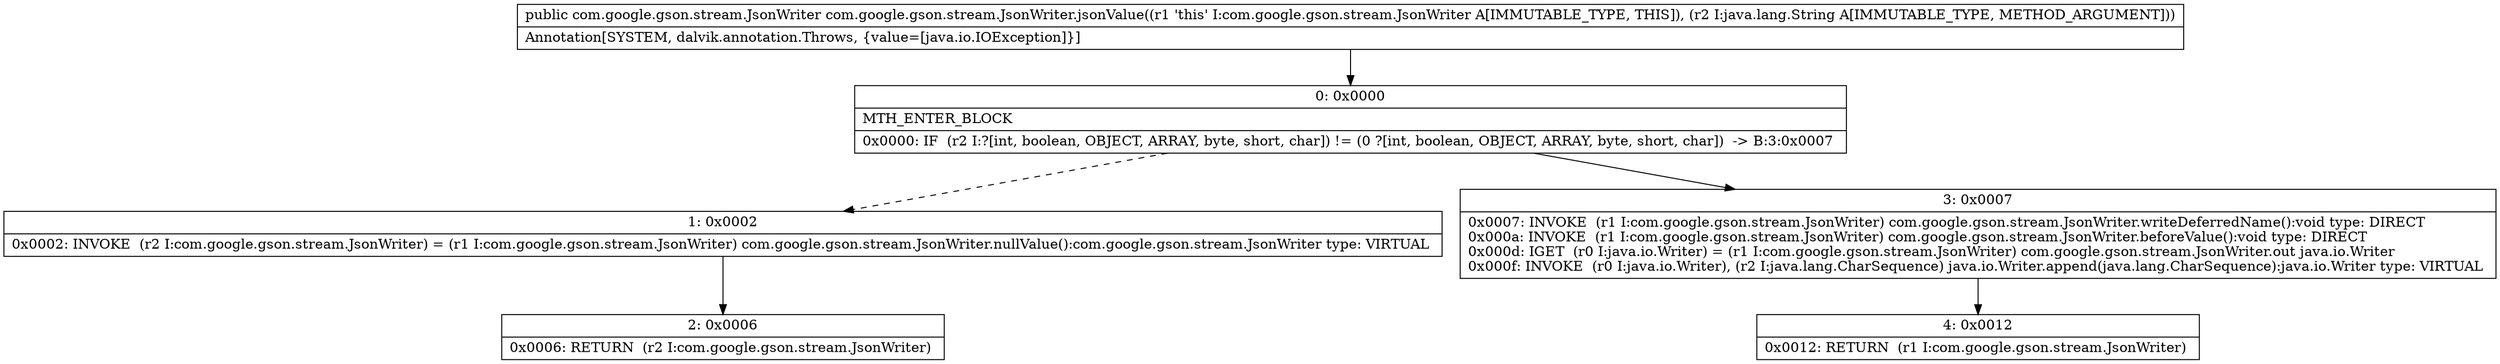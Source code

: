 digraph "CFG forcom.google.gson.stream.JsonWriter.jsonValue(Ljava\/lang\/String;)Lcom\/google\/gson\/stream\/JsonWriter;" {
Node_0 [shape=record,label="{0\:\ 0x0000|MTH_ENTER_BLOCK\l|0x0000: IF  (r2 I:?[int, boolean, OBJECT, ARRAY, byte, short, char]) != (0 ?[int, boolean, OBJECT, ARRAY, byte, short, char])  \-\> B:3:0x0007 \l}"];
Node_1 [shape=record,label="{1\:\ 0x0002|0x0002: INVOKE  (r2 I:com.google.gson.stream.JsonWriter) = (r1 I:com.google.gson.stream.JsonWriter) com.google.gson.stream.JsonWriter.nullValue():com.google.gson.stream.JsonWriter type: VIRTUAL \l}"];
Node_2 [shape=record,label="{2\:\ 0x0006|0x0006: RETURN  (r2 I:com.google.gson.stream.JsonWriter) \l}"];
Node_3 [shape=record,label="{3\:\ 0x0007|0x0007: INVOKE  (r1 I:com.google.gson.stream.JsonWriter) com.google.gson.stream.JsonWriter.writeDeferredName():void type: DIRECT \l0x000a: INVOKE  (r1 I:com.google.gson.stream.JsonWriter) com.google.gson.stream.JsonWriter.beforeValue():void type: DIRECT \l0x000d: IGET  (r0 I:java.io.Writer) = (r1 I:com.google.gson.stream.JsonWriter) com.google.gson.stream.JsonWriter.out java.io.Writer \l0x000f: INVOKE  (r0 I:java.io.Writer), (r2 I:java.lang.CharSequence) java.io.Writer.append(java.lang.CharSequence):java.io.Writer type: VIRTUAL \l}"];
Node_4 [shape=record,label="{4\:\ 0x0012|0x0012: RETURN  (r1 I:com.google.gson.stream.JsonWriter) \l}"];
MethodNode[shape=record,label="{public com.google.gson.stream.JsonWriter com.google.gson.stream.JsonWriter.jsonValue((r1 'this' I:com.google.gson.stream.JsonWriter A[IMMUTABLE_TYPE, THIS]), (r2 I:java.lang.String A[IMMUTABLE_TYPE, METHOD_ARGUMENT]))  | Annotation[SYSTEM, dalvik.annotation.Throws, \{value=[java.io.IOException]\}]\l}"];
MethodNode -> Node_0;
Node_0 -> Node_1[style=dashed];
Node_0 -> Node_3;
Node_1 -> Node_2;
Node_3 -> Node_4;
}

